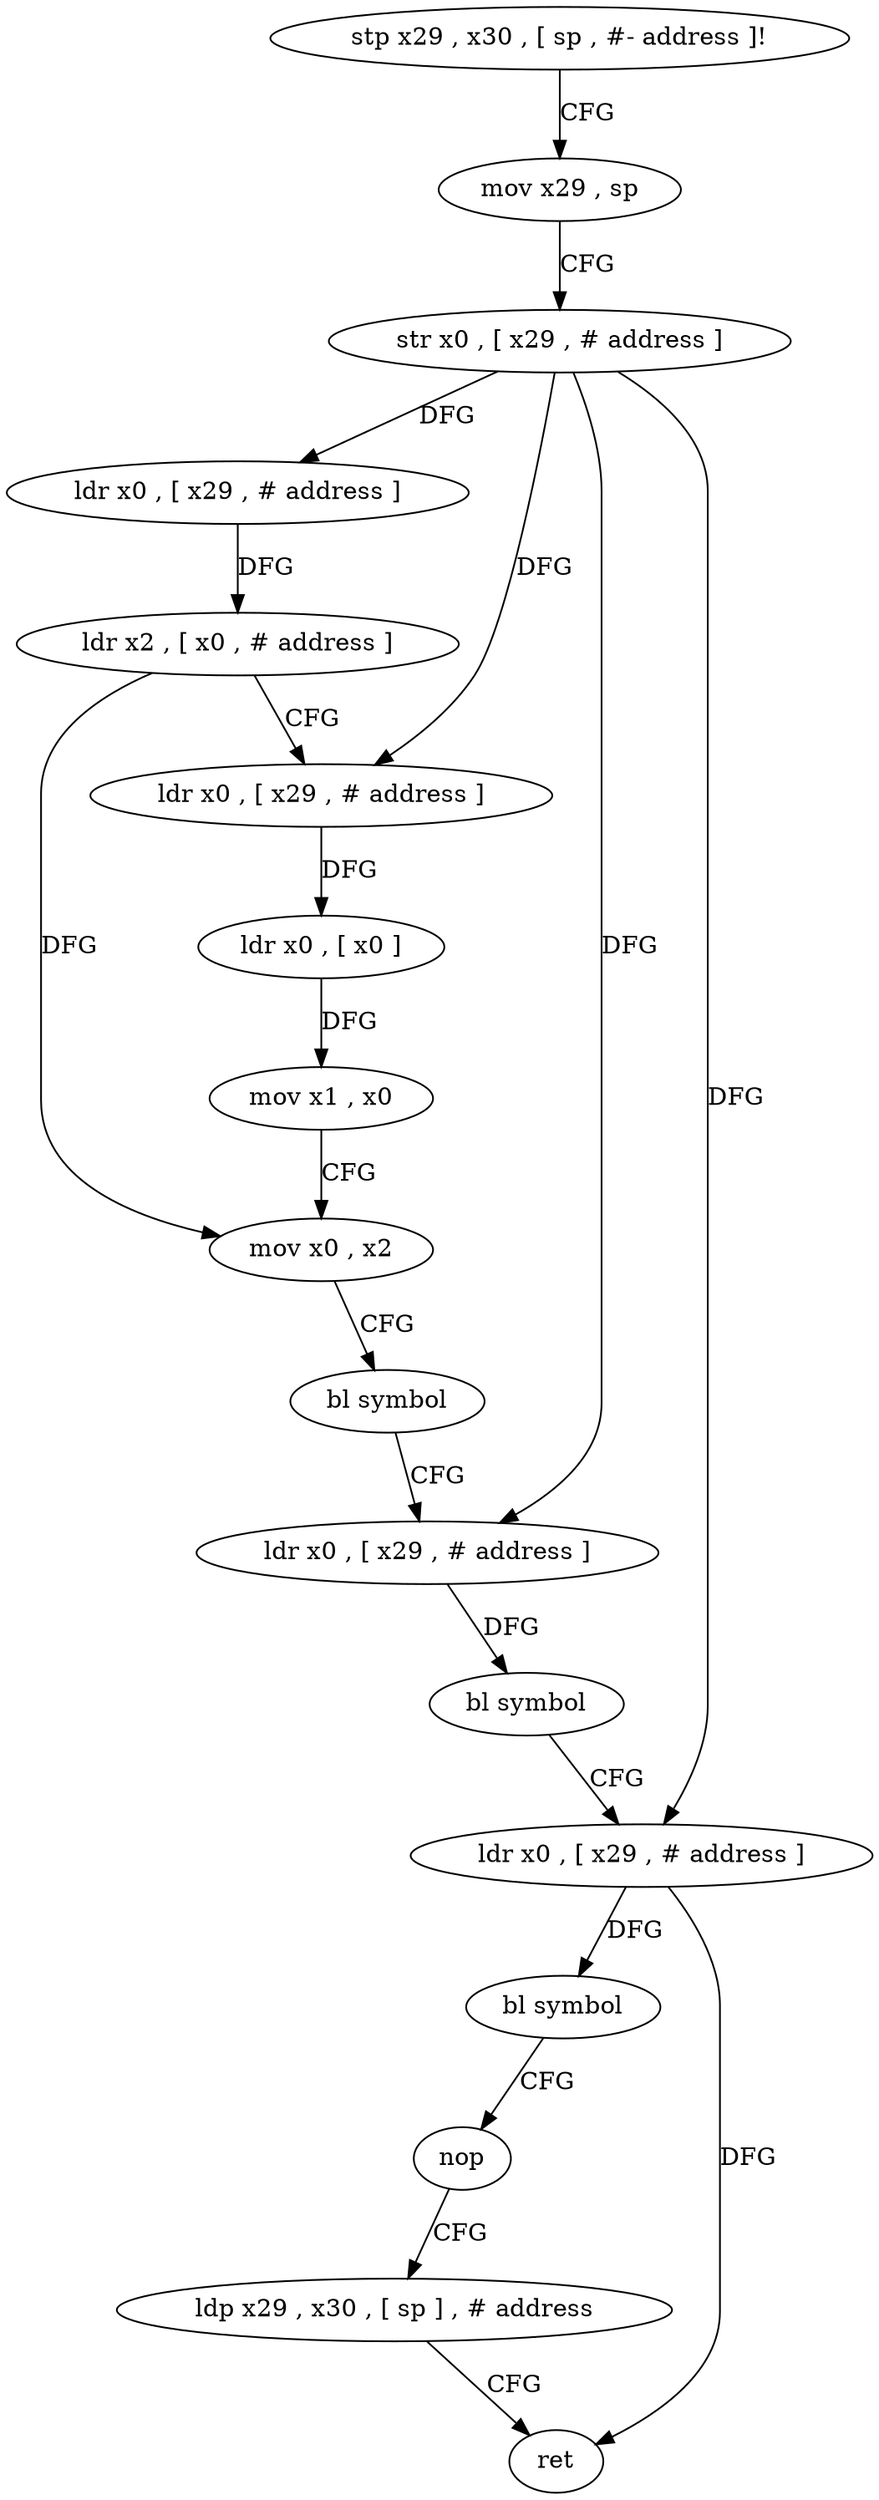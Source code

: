 digraph "func" {
"4450068" [label = "stp x29 , x30 , [ sp , #- address ]!" ]
"4450072" [label = "mov x29 , sp" ]
"4450076" [label = "str x0 , [ x29 , # address ]" ]
"4450080" [label = "ldr x0 , [ x29 , # address ]" ]
"4450084" [label = "ldr x2 , [ x0 , # address ]" ]
"4450088" [label = "ldr x0 , [ x29 , # address ]" ]
"4450092" [label = "ldr x0 , [ x0 ]" ]
"4450096" [label = "mov x1 , x0" ]
"4450100" [label = "mov x0 , x2" ]
"4450104" [label = "bl symbol" ]
"4450108" [label = "ldr x0 , [ x29 , # address ]" ]
"4450112" [label = "bl symbol" ]
"4450116" [label = "ldr x0 , [ x29 , # address ]" ]
"4450120" [label = "bl symbol" ]
"4450124" [label = "nop" ]
"4450128" [label = "ldp x29 , x30 , [ sp ] , # address" ]
"4450132" [label = "ret" ]
"4450068" -> "4450072" [ label = "CFG" ]
"4450072" -> "4450076" [ label = "CFG" ]
"4450076" -> "4450080" [ label = "DFG" ]
"4450076" -> "4450088" [ label = "DFG" ]
"4450076" -> "4450108" [ label = "DFG" ]
"4450076" -> "4450116" [ label = "DFG" ]
"4450080" -> "4450084" [ label = "DFG" ]
"4450084" -> "4450088" [ label = "CFG" ]
"4450084" -> "4450100" [ label = "DFG" ]
"4450088" -> "4450092" [ label = "DFG" ]
"4450092" -> "4450096" [ label = "DFG" ]
"4450096" -> "4450100" [ label = "CFG" ]
"4450100" -> "4450104" [ label = "CFG" ]
"4450104" -> "4450108" [ label = "CFG" ]
"4450108" -> "4450112" [ label = "DFG" ]
"4450112" -> "4450116" [ label = "CFG" ]
"4450116" -> "4450120" [ label = "DFG" ]
"4450116" -> "4450132" [ label = "DFG" ]
"4450120" -> "4450124" [ label = "CFG" ]
"4450124" -> "4450128" [ label = "CFG" ]
"4450128" -> "4450132" [ label = "CFG" ]
}

